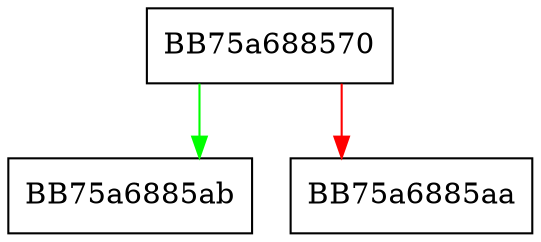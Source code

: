 digraph FindClose {
  node [shape="box"];
  graph [splines=ortho];
  BB75a688570 -> BB75a6885ab [color="green"];
  BB75a688570 -> BB75a6885aa [color="red"];
}